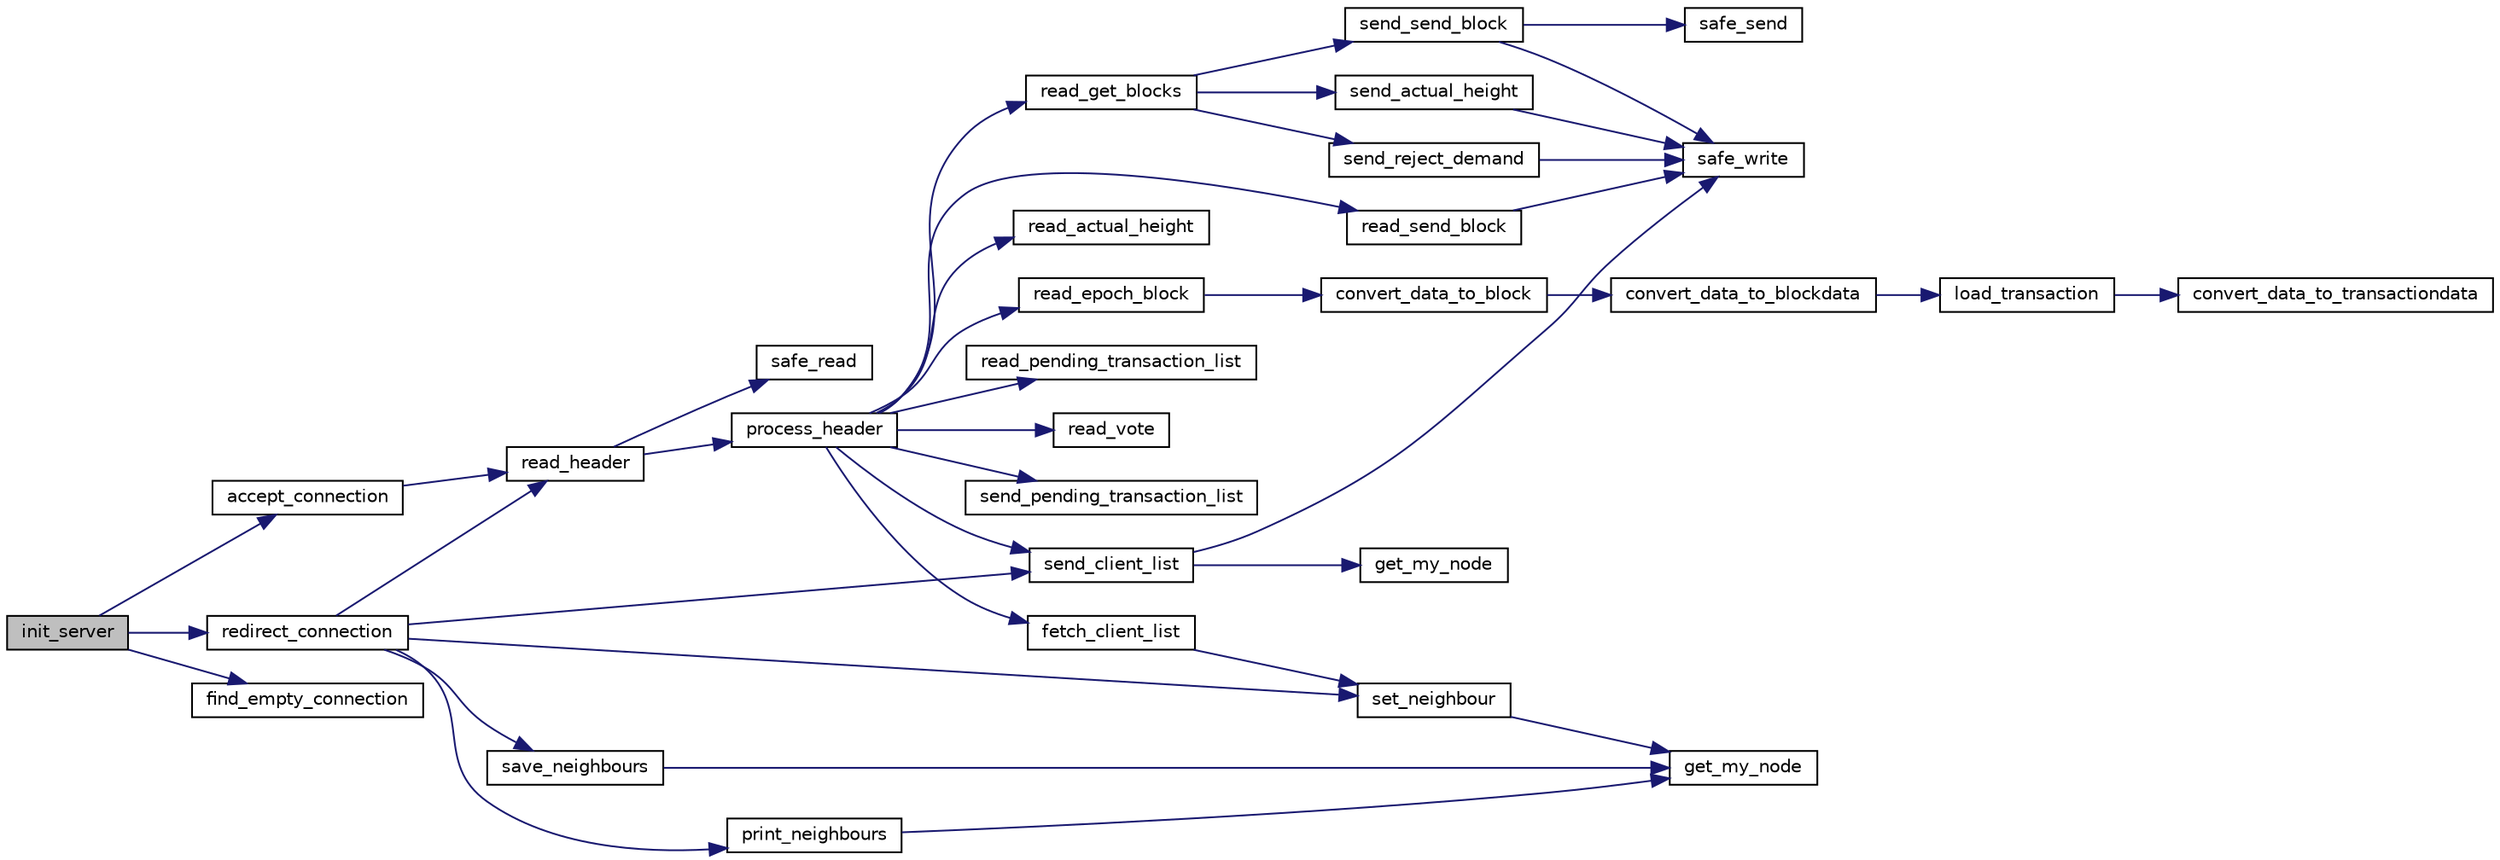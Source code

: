 digraph "init_server"
{
 // LATEX_PDF_SIZE
  edge [fontname="Helvetica",fontsize="10",labelfontname="Helvetica",labelfontsize="10"];
  node [fontname="Helvetica",fontsize="10",shape=record];
  rankdir="LR";
  Node1 [label="init_server",height=0.2,width=0.4,color="black", fillcolor="grey75", style="filled", fontcolor="black",tooltip="Launches a server instance, connected to the peer-to-peer network 'hostname'."];
  Node1 -> Node2 [color="midnightblue",fontsize="10",style="solid",fontname="Helvetica"];
  Node2 [label="accept_connection",height=0.2,width=0.4,color="black", fillcolor="white", style="filled",URL="$core_2network_2server_8c.html#a51b8c8c4c2582cc90f8155bd9eaab4c0",tooltip=" "];
  Node2 -> Node3 [color="midnightblue",fontsize="10",style="solid",fontname="Helvetica"];
  Node3 [label="read_header",height=0.2,width=0.4,color="black", fillcolor="white", style="filled",URL="$get__data_8h.html#a1f63104d8a019196f59d848bacafcaf0",tooltip="Waits a header in 'sockfd', reads it and processes it."];
  Node3 -> Node4 [color="midnightblue",fontsize="10",style="solid",fontname="Helvetica"];
  Node4 [label="process_header",height=0.2,width=0.4,color="black", fillcolor="white", style="filled",URL="$get__data_8c.html#acf73eaf498a41a592973793346c358d7",tooltip=" "];
  Node4 -> Node5 [color="midnightblue",fontsize="10",style="solid",fontname="Helvetica"];
  Node5 [label="fetch_client_list",height=0.2,width=0.4,color="black", fillcolor="white", style="filled",URL="$get__data_8c.html#af1d5dee6718cc61cfb57a036be81dc14",tooltip="Merges my neighbours list with the one sent by 'neighbour_id'."];
  Node5 -> Node6 [color="midnightblue",fontsize="10",style="solid",fontname="Helvetica"];
  Node6 [label="set_neighbour",height=0.2,width=0.4,color="black", fillcolor="white", style="filled",URL="$client_8h.html#a65f3df28a906d619b5f408a26aec7649",tooltip="Sets a neighbour in the client.neightbours section."];
  Node6 -> Node7 [color="midnightblue",fontsize="10",style="solid",fontname="Helvetica"];
  Node7 [label="get_my_node",height=0.2,width=0.4,color="black", fillcolor="white", style="filled",URL="$core_2network_2client_8c.html#a745cc052bf8990bd3189b857a1d29f40",tooltip="Get the my node object."];
  Node4 -> Node8 [color="midnightblue",fontsize="10",style="solid",fontname="Helvetica"];
  Node8 [label="read_actual_height",height=0.2,width=0.4,color="black", fillcolor="white", style="filled",URL="$get__data_8c.html#a3154f22c1670ffd8b602106da7292aa1",tooltip=" "];
  Node4 -> Node9 [color="midnightblue",fontsize="10",style="solid",fontname="Helvetica"];
  Node9 [label="read_epoch_block",height=0.2,width=0.4,color="black", fillcolor="white", style="filled",URL="$get__data_8c.html#a8989114706afc158ef465a1cba2de0dc",tooltip=" "];
  Node9 -> Node10 [color="midnightblue",fontsize="10",style="solid",fontname="Helvetica"];
  Node10 [label="convert_data_to_block",height=0.2,width=0.4,color="black", fillcolor="white", style="filled",URL="$block_8h.html#ada1355f8610cc450d7c8f662dc6a7aef",tooltip=" "];
  Node10 -> Node11 [color="midnightblue",fontsize="10",style="solid",fontname="Helvetica"];
  Node11 [label="convert_data_to_blockdata",height=0.2,width=0.4,color="black", fillcolor="white", style="filled",URL="$block_8c.html#afcda50ce8deb3b381aeb5b88689f919f",tooltip=" "];
  Node11 -> Node12 [color="midnightblue",fontsize="10",style="solid",fontname="Helvetica"];
  Node12 [label="load_transaction",height=0.2,width=0.4,color="black", fillcolor="white", style="filled",URL="$transaction_8h.html#a4f4e33641ff7466e848182ce420827b6",tooltip=" "];
  Node12 -> Node13 [color="midnightblue",fontsize="10",style="solid",fontname="Helvetica"];
  Node13 [label="convert_data_to_transactiondata",height=0.2,width=0.4,color="black", fillcolor="white", style="filled",URL="$transaction_8c.html#a8649ee7d98b5b34c64efa31e274f2534",tooltip=" "];
  Node4 -> Node14 [color="midnightblue",fontsize="10",style="solid",fontname="Helvetica"];
  Node14 [label="read_get_blocks",height=0.2,width=0.4,color="black", fillcolor="white", style="filled",URL="$get__data_8c.html#a631322afdbd098ac36cc0606bb6d0859",tooltip=" "];
  Node14 -> Node15 [color="midnightblue",fontsize="10",style="solid",fontname="Helvetica"];
  Node15 [label="send_actual_height",height=0.2,width=0.4,color="black", fillcolor="white", style="filled",URL="$send__data_8h.html#adb40f883657d52ed3ba313b116cab145",tooltip=" "];
  Node15 -> Node16 [color="midnightblue",fontsize="10",style="solid",fontname="Helvetica"];
  Node16 [label="safe_write",height=0.2,width=0.4,color="black", fillcolor="white", style="filled",URL="$safe_8h.html#a405edff38f586c79822927a3b981e504",tooltip="Writes safely to a file descriptor."];
  Node14 -> Node17 [color="midnightblue",fontsize="10",style="solid",fontname="Helvetica"];
  Node17 [label="send_reject_demand",height=0.2,width=0.4,color="black", fillcolor="white", style="filled",URL="$send__data_8h.html#aa8859ad379bea05c4aa49401434f643b",tooltip=" "];
  Node17 -> Node16 [color="midnightblue",fontsize="10",style="solid",fontname="Helvetica"];
  Node14 -> Node18 [color="midnightblue",fontsize="10",style="solid",fontname="Helvetica"];
  Node18 [label="send_send_block",height=0.2,width=0.4,color="black", fillcolor="white", style="filled",URL="$send__data_8h.html#a531773aa2b9ab63b3bec76fd51600ae8",tooltip=" "];
  Node18 -> Node19 [color="midnightblue",fontsize="10",style="solid",fontname="Helvetica"];
  Node19 [label="safe_send",height=0.2,width=0.4,color="black", fillcolor="white", style="filled",URL="$safe_8h.html#aeb28bdb1609a5e208b7840b471413e81",tooltip="Send safely to a file descriptor."];
  Node18 -> Node16 [color="midnightblue",fontsize="10",style="solid",fontname="Helvetica"];
  Node4 -> Node20 [color="midnightblue",fontsize="10",style="solid",fontname="Helvetica"];
  Node20 [label="read_pending_transaction_list",height=0.2,width=0.4,color="black", fillcolor="white", style="filled",URL="$get__data_8c.html#aae75dee9f4246be80ac9237da1def250",tooltip=" "];
  Node4 -> Node21 [color="midnightblue",fontsize="10",style="solid",fontname="Helvetica"];
  Node21 [label="read_send_block",height=0.2,width=0.4,color="black", fillcolor="white", style="filled",URL="$get__data_8c.html#a303e1f807716bb24a8ea182c2ef15bdf",tooltip=" "];
  Node21 -> Node16 [color="midnightblue",fontsize="10",style="solid",fontname="Helvetica"];
  Node4 -> Node22 [color="midnightblue",fontsize="10",style="solid",fontname="Helvetica"];
  Node22 [label="read_vote",height=0.2,width=0.4,color="black", fillcolor="white", style="filled",URL="$get__data_8c.html#ab2d31b2c412ea95328117b02622dcbf2",tooltip=" "];
  Node4 -> Node23 [color="midnightblue",fontsize="10",style="solid",fontname="Helvetica"];
  Node23 [label="send_client_list",height=0.2,width=0.4,color="black", fillcolor="white", style="filled",URL="$send__data_8h.html#ad9194d475483d8bcc59cc5e1de6fbc0a",tooltip="Sends my client list to a node via 'sockfd'."];
  Node23 -> Node24 [color="midnightblue",fontsize="10",style="solid",fontname="Helvetica"];
  Node24 [label="get_my_node",height=0.2,width=0.4,color="black", fillcolor="white", style="filled",URL="$client_8h.html#a745cc052bf8990bd3189b857a1d29f40",tooltip="Get the my node object."];
  Node23 -> Node16 [color="midnightblue",fontsize="10",style="solid",fontname="Helvetica"];
  Node4 -> Node25 [color="midnightblue",fontsize="10",style="solid",fontname="Helvetica"];
  Node25 [label="send_pending_transaction_list",height=0.2,width=0.4,color="black", fillcolor="white", style="filled",URL="$send__data_8h.html#ada5b316b8b95c3f71e1d3bfcb3ec7d01",tooltip=" "];
  Node3 -> Node26 [color="midnightblue",fontsize="10",style="solid",fontname="Helvetica"];
  Node26 [label="safe_read",height=0.2,width=0.4,color="black", fillcolor="white", style="filled",URL="$safe_8h.html#a5cdb8f1fd0a2b177164e88074639a648",tooltip="Reads safely in a file descriptor until '\\r\\n\\r\\n'."];
  Node1 -> Node27 [color="midnightblue",fontsize="10",style="solid",fontname="Helvetica"];
  Node27 [label="find_empty_connection",height=0.2,width=0.4,color="black", fillcolor="white", style="filled",URL="$client_8h.html#a7c18dc2a701e4f81d1c1f074bca42e6e",tooltip=" "];
  Node1 -> Node28 [color="midnightblue",fontsize="10",style="solid",fontname="Helvetica"];
  Node28 [label="redirect_connection",height=0.2,width=0.4,color="black", fillcolor="white", style="filled",URL="$core_2network_2server_8c.html#a84cf9ceb7f864ec15c6a0a51fec348ed",tooltip=" "];
  Node28 -> Node29 [color="midnightblue",fontsize="10",style="solid",fontname="Helvetica"];
  Node29 [label="print_neighbours",height=0.2,width=0.4,color="black", fillcolor="white", style="filled",URL="$client_8h.html#ae814feddaa9902371625b42131b1a7f4",tooltip="Print neighbours list."];
  Node29 -> Node7 [color="midnightblue",fontsize="10",style="solid",fontname="Helvetica"];
  Node28 -> Node3 [color="midnightblue",fontsize="10",style="solid",fontname="Helvetica"];
  Node28 -> Node30 [color="midnightblue",fontsize="10",style="solid",fontname="Helvetica"];
  Node30 [label="save_neighbours",height=0.2,width=0.4,color="black", fillcolor="white", style="filled",URL="$client_8h.html#aab146f25715d4241dd2cfc64750cdd0d",tooltip="Save neighbours list in .neighbours/neighbours."];
  Node30 -> Node7 [color="midnightblue",fontsize="10",style="solid",fontname="Helvetica"];
  Node28 -> Node23 [color="midnightblue",fontsize="10",style="solid",fontname="Helvetica"];
  Node28 -> Node6 [color="midnightblue",fontsize="10",style="solid",fontname="Helvetica"];
}
